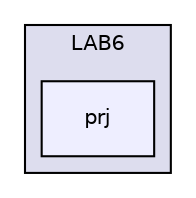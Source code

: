 digraph "C:/Users/Klijek/Desktop/LAB6/prj" {
  compound=true
  node [ fontsize="10", fontname="Helvetica"];
  edge [ labelfontsize="10", labelfontname="Helvetica"];
  subgraph clusterdir_12f636559b4d569b5261dc29cdd09eb1 {
    graph [ bgcolor="#ddddee", pencolor="black", label="LAB6" fontname="Helvetica", fontsize="10", URL="dir_12f636559b4d569b5261dc29cdd09eb1.html"]
  dir_b1f5dbfc2b702c94ce08a340687e698f [shape=box, label="prj", style="filled", fillcolor="#eeeeff", pencolor="black", URL="dir_b1f5dbfc2b702c94ce08a340687e698f.html"];
  }
}
